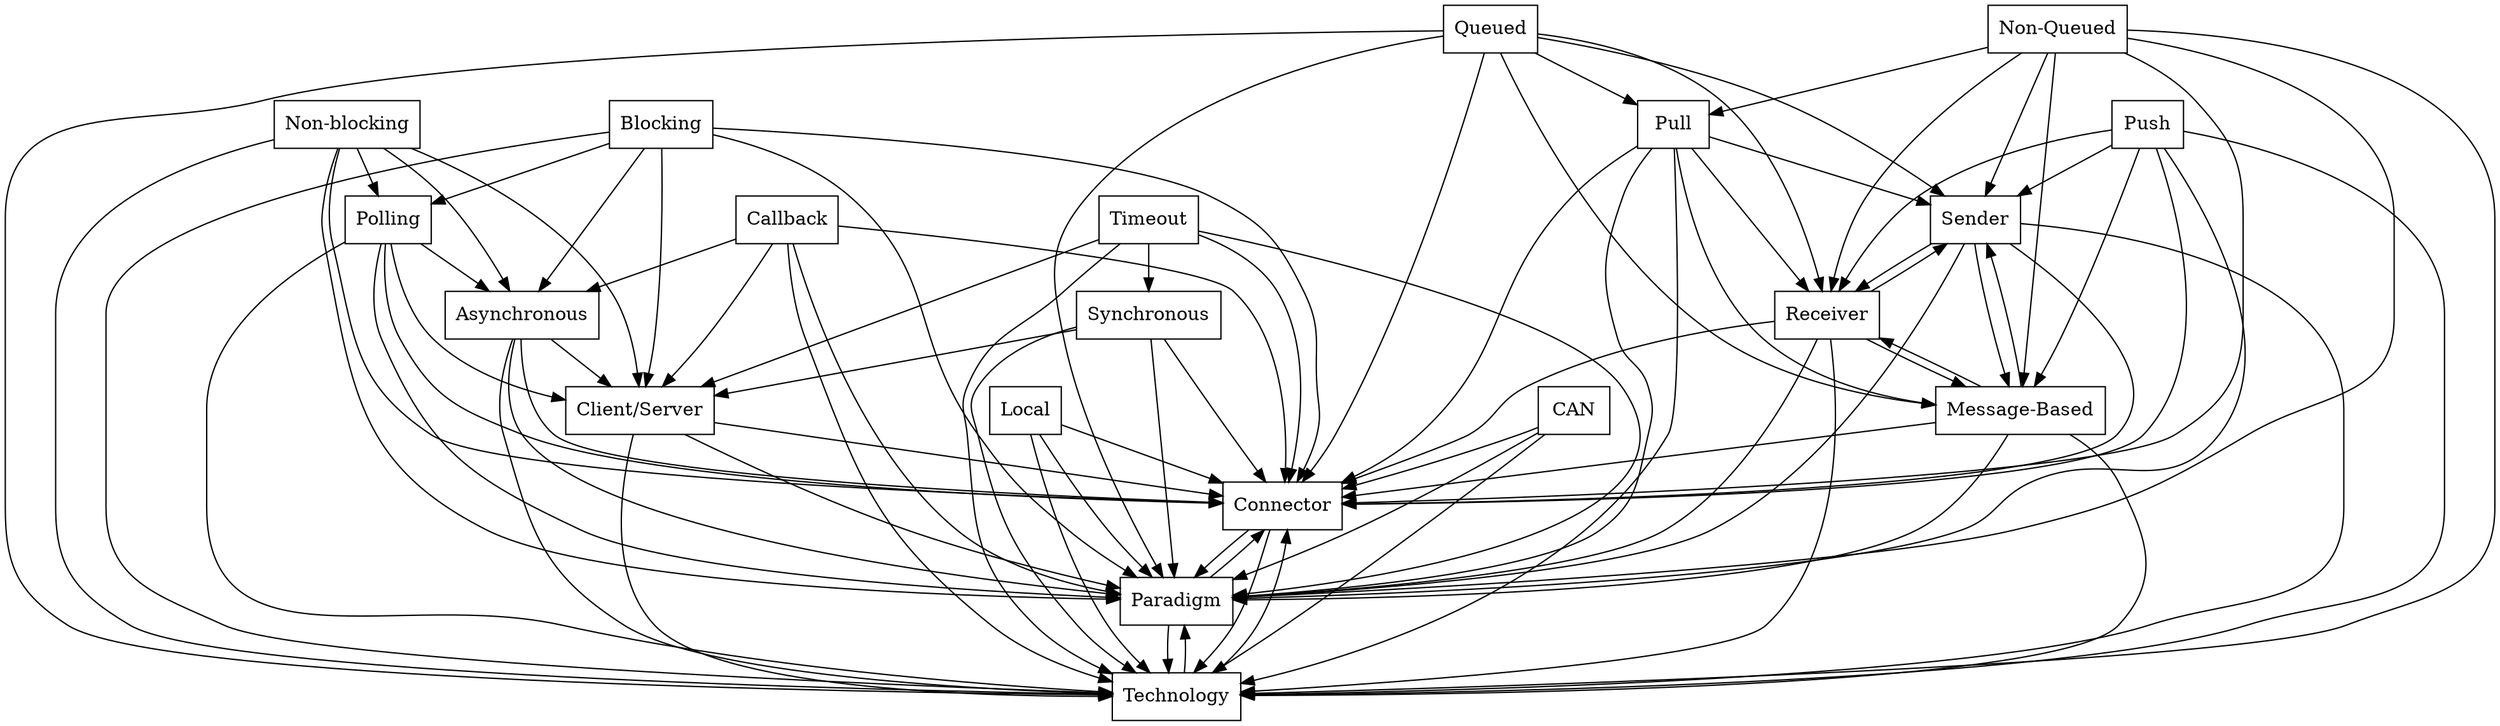 digraph{
graph [rankdir=TB];
node [shape=box];
edge [arrowhead=normal];
0[label="Timeout",]
1[label="Queued",]
2[label="Local",]
3[label="Pull",]
4[label="Connector",]
5[label="Paradigm",]
6[label="Non-blocking",]
7[label="Client/Server",]
8[label="Push",]
9[label="Synchronous",]
10[label="Non-Queued",]
11[label="Sender",]
12[label="Blocking",]
13[label="Polling",]
14[label="Receiver",]
15[label="Asynchronous",]
16[label="Callback",]
17[label="Message-Based",]
18[label="CAN",]
19[label="Technology",]
0->4[label="",]
0->5[label="",]
0->7[label="",]
0->9[label="",]
0->19[label="",]
1->3[label="",]
1->4[label="",]
1->5[label="",]
1->11[label="",]
1->14[label="",]
1->17[label="",]
1->19[label="",]
2->4[label="",]
2->5[label="",]
2->19[label="",]
3->4[label="",]
3->5[label="",]
3->11[label="",]
3->14[label="",]
3->17[label="",]
3->19[label="",]
4->5[label="",]
4->19[label="",]
5->4[label="",]
5->19[label="",]
6->4[label="",]
6->5[label="",]
6->7[label="",]
6->13[label="",]
6->15[label="",]
6->19[label="",]
7->4[label="",]
7->5[label="",]
7->19[label="",]
8->4[label="",]
8->5[label="",]
8->11[label="",]
8->14[label="",]
8->17[label="",]
8->19[label="",]
9->4[label="",]
9->5[label="",]
9->7[label="",]
9->19[label="",]
10->3[label="",]
10->4[label="",]
10->5[label="",]
10->11[label="",]
10->14[label="",]
10->17[label="",]
10->19[label="",]
11->4[label="",]
11->5[label="",]
11->14[label="",]
11->17[label="",]
11->19[label="",]
12->4[label="",]
12->5[label="",]
12->7[label="",]
12->13[label="",]
12->15[label="",]
12->19[label="",]
13->4[label="",]
13->5[label="",]
13->7[label="",]
13->15[label="",]
13->19[label="",]
14->4[label="",]
14->5[label="",]
14->11[label="",]
14->17[label="",]
14->19[label="",]
15->4[label="",]
15->5[label="",]
15->7[label="",]
15->19[label="",]
16->4[label="",]
16->5[label="",]
16->7[label="",]
16->15[label="",]
16->19[label="",]
17->4[label="",]
17->5[label="",]
17->11[label="",]
17->14[label="",]
17->19[label="",]
18->4[label="",]
18->5[label="",]
18->19[label="",]
19->4[label="",]
19->5[label="",]
}
